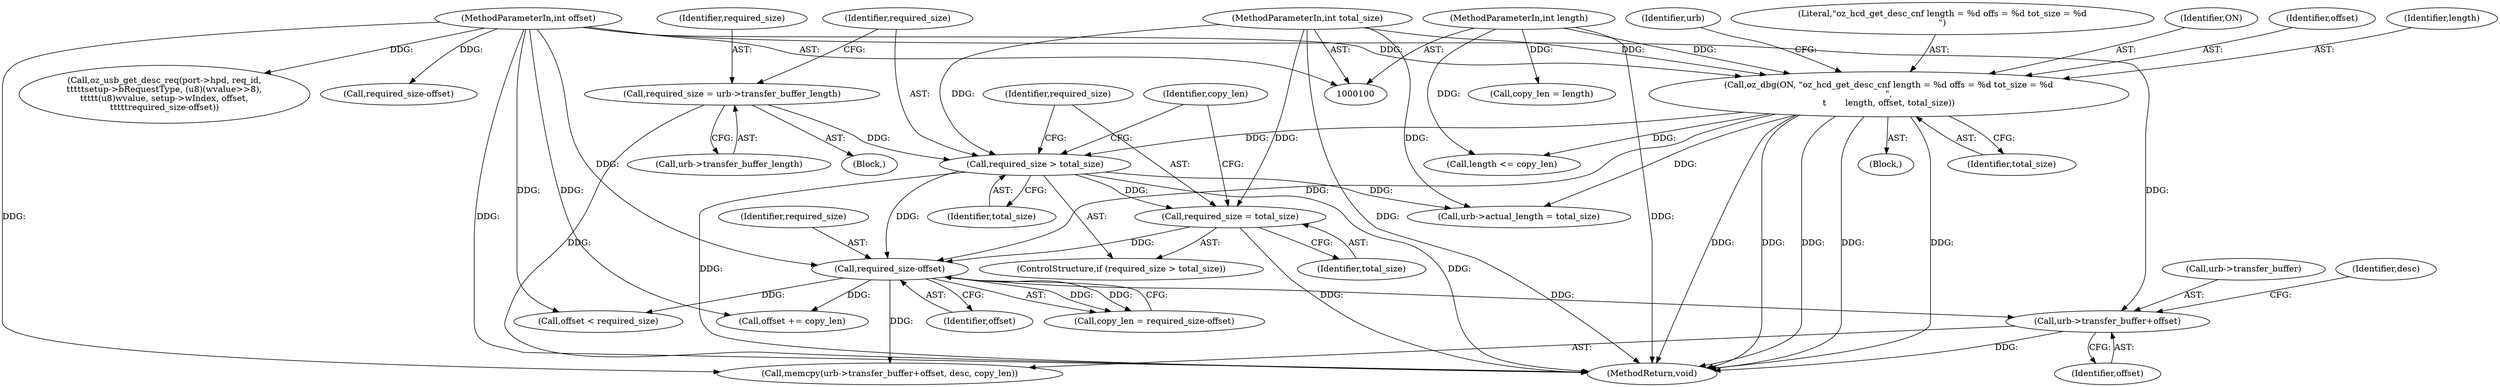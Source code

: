digraph "1_linux_b1bb5b49373b61bf9d2c73a4d30058ba6f069e4c@pointer" {
"1000166" [label="(Call,urb->transfer_buffer+offset)"];
"1000155" [label="(Call,required_size-offset)"];
"1000150" [label="(Call,required_size = total_size)"];
"1000147" [label="(Call,required_size > total_size)"];
"1000141" [label="(Call,required_size = urb->transfer_buffer_length)"];
"1000118" [label="(Call,oz_dbg(ON, \"oz_hcd_get_desc_cnf length = %d offs = %d tot_size = %d\n\",\n\t       length, offset, total_size))"];
"1000105" [label="(MethodParameterIn,int length)"];
"1000106" [label="(MethodParameterIn,int offset)"];
"1000107" [label="(MethodParameterIn,int total_size)"];
"1000108" [label="(Block,)"];
"1000142" [label="(Identifier,required_size)"];
"1000247" [label="(Call,urb->actual_length = total_size)"];
"1000125" [label="(Identifier,urb)"];
"1000138" [label="(Block,)"];
"1000106" [label="(MethodParameterIn,int offset)"];
"1000170" [label="(Identifier,offset)"];
"1000151" [label="(Identifier,required_size)"];
"1000157" [label="(Identifier,offset)"];
"1000167" [label="(Call,urb->transfer_buffer)"];
"1000120" [label="(Literal,\"oz_hcd_get_desc_cnf length = %d offs = %d tot_size = %d\n\")"];
"1000166" [label="(Call,urb->transfer_buffer+offset)"];
"1000119" [label="(Identifier,ON)"];
"1000118" [label="(Call,oz_dbg(ON, \"oz_hcd_get_desc_cnf length = %d offs = %d tot_size = %d\n\",\n\t       length, offset, total_size))"];
"1000141" [label="(Call,required_size = urb->transfer_buffer_length)"];
"1000173" [label="(Call,offset += copy_len)"];
"1000123" [label="(Identifier,total_size)"];
"1000260" [label="(MethodReturn,void)"];
"1000147" [label="(Call,required_size > total_size)"];
"1000156" [label="(Identifier,required_size)"];
"1000150" [label="(Call,required_size = total_size)"];
"1000152" [label="(Identifier,total_size)"];
"1000159" [label="(Call,length <= copy_len)"];
"1000165" [label="(Call,memcpy(urb->transfer_buffer+offset, desc, copy_len))"];
"1000149" [label="(Identifier,total_size)"];
"1000107" [label="(MethodParameterIn,int total_size)"];
"1000177" [label="(Call,offset < required_size)"];
"1000209" [label="(Call,oz_usb_get_desc_req(port->hpd, req_id,\n\t\t\t\t\tsetup->bRequestType, (u8)(wvalue>>8),\n\t\t\t\t\t(u8)wvalue, setup->wIndex, offset,\n\t\t\t\t\trequired_size-offset))"];
"1000155" [label="(Call,required_size-offset)"];
"1000171" [label="(Identifier,desc)"];
"1000148" [label="(Identifier,required_size)"];
"1000154" [label="(Identifier,copy_len)"];
"1000143" [label="(Call,urb->transfer_buffer_length)"];
"1000122" [label="(Identifier,offset)"];
"1000162" [label="(Call,copy_len = length)"];
"1000146" [label="(ControlStructure,if (required_size > total_size))"];
"1000229" [label="(Call,required_size-offset)"];
"1000153" [label="(Call,copy_len = required_size-offset)"];
"1000105" [label="(MethodParameterIn,int length)"];
"1000121" [label="(Identifier,length)"];
"1000166" -> "1000165"  [label="AST: "];
"1000166" -> "1000170"  [label="CFG: "];
"1000167" -> "1000166"  [label="AST: "];
"1000170" -> "1000166"  [label="AST: "];
"1000171" -> "1000166"  [label="CFG: "];
"1000166" -> "1000260"  [label="DDG: "];
"1000155" -> "1000166"  [label="DDG: "];
"1000106" -> "1000166"  [label="DDG: "];
"1000155" -> "1000153"  [label="AST: "];
"1000155" -> "1000157"  [label="CFG: "];
"1000156" -> "1000155"  [label="AST: "];
"1000157" -> "1000155"  [label="AST: "];
"1000153" -> "1000155"  [label="CFG: "];
"1000155" -> "1000153"  [label="DDG: "];
"1000155" -> "1000153"  [label="DDG: "];
"1000150" -> "1000155"  [label="DDG: "];
"1000147" -> "1000155"  [label="DDG: "];
"1000118" -> "1000155"  [label="DDG: "];
"1000106" -> "1000155"  [label="DDG: "];
"1000155" -> "1000165"  [label="DDG: "];
"1000155" -> "1000173"  [label="DDG: "];
"1000155" -> "1000177"  [label="DDG: "];
"1000150" -> "1000146"  [label="AST: "];
"1000150" -> "1000152"  [label="CFG: "];
"1000151" -> "1000150"  [label="AST: "];
"1000152" -> "1000150"  [label="AST: "];
"1000154" -> "1000150"  [label="CFG: "];
"1000150" -> "1000260"  [label="DDG: "];
"1000147" -> "1000150"  [label="DDG: "];
"1000107" -> "1000150"  [label="DDG: "];
"1000147" -> "1000146"  [label="AST: "];
"1000147" -> "1000149"  [label="CFG: "];
"1000148" -> "1000147"  [label="AST: "];
"1000149" -> "1000147"  [label="AST: "];
"1000151" -> "1000147"  [label="CFG: "];
"1000154" -> "1000147"  [label="CFG: "];
"1000147" -> "1000260"  [label="DDG: "];
"1000147" -> "1000260"  [label="DDG: "];
"1000141" -> "1000147"  [label="DDG: "];
"1000118" -> "1000147"  [label="DDG: "];
"1000107" -> "1000147"  [label="DDG: "];
"1000147" -> "1000247"  [label="DDG: "];
"1000141" -> "1000138"  [label="AST: "];
"1000141" -> "1000143"  [label="CFG: "];
"1000142" -> "1000141"  [label="AST: "];
"1000143" -> "1000141"  [label="AST: "];
"1000148" -> "1000141"  [label="CFG: "];
"1000141" -> "1000260"  [label="DDG: "];
"1000118" -> "1000108"  [label="AST: "];
"1000118" -> "1000123"  [label="CFG: "];
"1000119" -> "1000118"  [label="AST: "];
"1000120" -> "1000118"  [label="AST: "];
"1000121" -> "1000118"  [label="AST: "];
"1000122" -> "1000118"  [label="AST: "];
"1000123" -> "1000118"  [label="AST: "];
"1000125" -> "1000118"  [label="CFG: "];
"1000118" -> "1000260"  [label="DDG: "];
"1000118" -> "1000260"  [label="DDG: "];
"1000118" -> "1000260"  [label="DDG: "];
"1000118" -> "1000260"  [label="DDG: "];
"1000118" -> "1000260"  [label="DDG: "];
"1000105" -> "1000118"  [label="DDG: "];
"1000106" -> "1000118"  [label="DDG: "];
"1000107" -> "1000118"  [label="DDG: "];
"1000118" -> "1000159"  [label="DDG: "];
"1000118" -> "1000247"  [label="DDG: "];
"1000105" -> "1000100"  [label="AST: "];
"1000105" -> "1000260"  [label="DDG: "];
"1000105" -> "1000159"  [label="DDG: "];
"1000105" -> "1000162"  [label="DDG: "];
"1000106" -> "1000100"  [label="AST: "];
"1000106" -> "1000260"  [label="DDG: "];
"1000106" -> "1000165"  [label="DDG: "];
"1000106" -> "1000173"  [label="DDG: "];
"1000106" -> "1000177"  [label="DDG: "];
"1000106" -> "1000209"  [label="DDG: "];
"1000106" -> "1000229"  [label="DDG: "];
"1000107" -> "1000100"  [label="AST: "];
"1000107" -> "1000260"  [label="DDG: "];
"1000107" -> "1000247"  [label="DDG: "];
}
